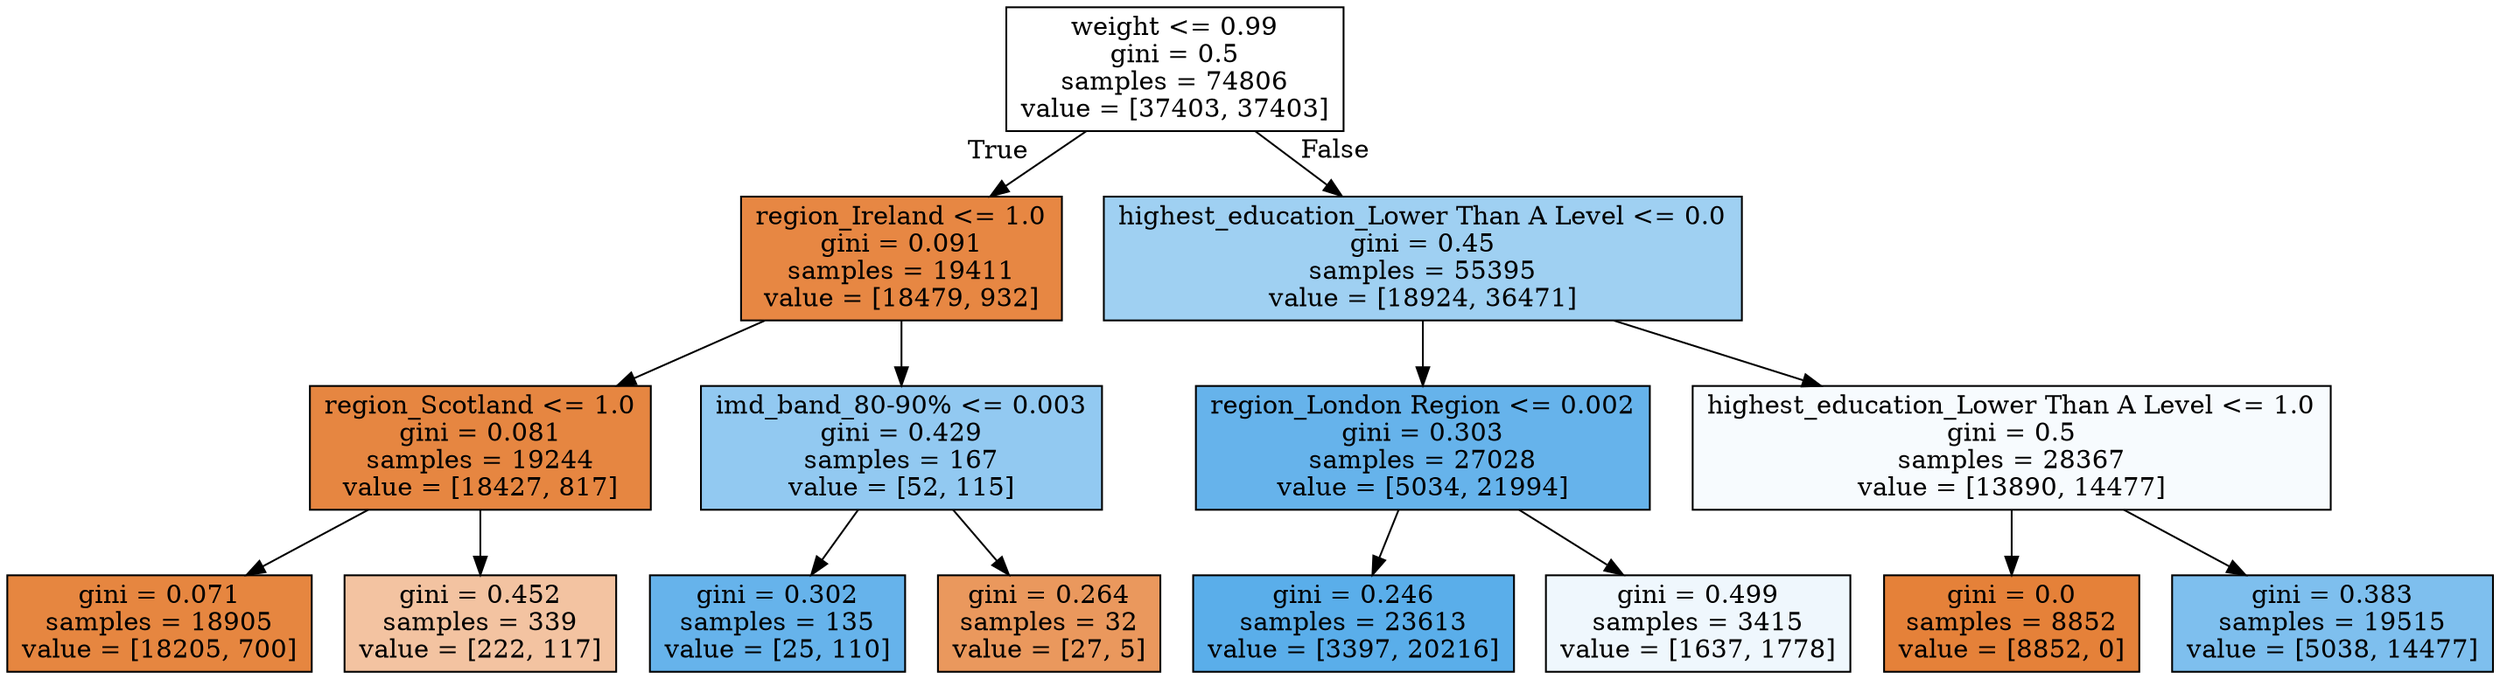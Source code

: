 digraph Tree {
node [shape=box, style="filled", color="black"] ;
0 [label="weight <= 0.99\ngini = 0.5\nsamples = 74806\nvalue = [37403, 37403]", fillcolor="#e5813900"] ;
1 [label="region_Ireland <= 1.0\ngini = 0.091\nsamples = 19411\nvalue = [18479, 932]", fillcolor="#e58139f2"] ;
0 -> 1 [labeldistance=2.5, labelangle=45, headlabel="True"] ;
2 [label="region_Scotland <= 1.0\ngini = 0.081\nsamples = 19244\nvalue = [18427, 817]", fillcolor="#e58139f4"] ;
1 -> 2 ;
3 [label="gini = 0.071\nsamples = 18905\nvalue = [18205, 700]", fillcolor="#e58139f5"] ;
2 -> 3 ;
4 [label="gini = 0.452\nsamples = 339\nvalue = [222, 117]", fillcolor="#e5813979"] ;
2 -> 4 ;
5 [label="imd_band_80-90% <= 0.003\ngini = 0.429\nsamples = 167\nvalue = [52, 115]", fillcolor="#399de58c"] ;
1 -> 5 ;
6 [label="gini = 0.302\nsamples = 135\nvalue = [25, 110]", fillcolor="#399de5c5"] ;
5 -> 6 ;
7 [label="gini = 0.264\nsamples = 32\nvalue = [27, 5]", fillcolor="#e58139d0"] ;
5 -> 7 ;
8 [label="highest_education_Lower Than A Level <= 0.0\ngini = 0.45\nsamples = 55395\nvalue = [18924, 36471]", fillcolor="#399de57b"] ;
0 -> 8 [labeldistance=2.5, labelangle=-45, headlabel="False"] ;
9 [label="region_London Region <= 0.002\ngini = 0.303\nsamples = 27028\nvalue = [5034, 21994]", fillcolor="#399de5c5"] ;
8 -> 9 ;
10 [label="gini = 0.246\nsamples = 23613\nvalue = [3397, 20216]", fillcolor="#399de5d4"] ;
9 -> 10 ;
11 [label="gini = 0.499\nsamples = 3415\nvalue = [1637, 1778]", fillcolor="#399de514"] ;
9 -> 11 ;
12 [label="highest_education_Lower Than A Level <= 1.0\ngini = 0.5\nsamples = 28367\nvalue = [13890, 14477]", fillcolor="#399de50a"] ;
8 -> 12 ;
13 [label="gini = 0.0\nsamples = 8852\nvalue = [8852, 0]", fillcolor="#e58139ff"] ;
12 -> 13 ;
14 [label="gini = 0.383\nsamples = 19515\nvalue = [5038, 14477]", fillcolor="#399de5a6"] ;
12 -> 14 ;
}